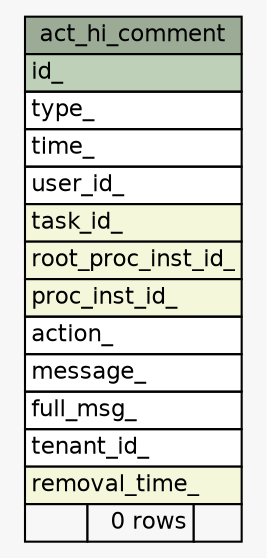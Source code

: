 // dot 2.43.0 on Linux 5.15.0-1023-azure
// SchemaSpy rev Unknown
digraph "act_hi_comment" {
  graph [
    rankdir="RL"
    bgcolor="#f7f7f7"
    nodesep="0.18"
    ranksep="0.46"
    fontname="Helvetica"
    fontsize="11"
  ];
  node [
    fontname="Helvetica"
    fontsize="11"
    shape="plaintext"
  ];
  edge [
    arrowsize="0.8"
  ];
  "act_hi_comment" [
    label=<
    <TABLE BORDER="0" CELLBORDER="1" CELLSPACING="0" BGCOLOR="#ffffff">
      <TR><TD COLSPAN="3" BGCOLOR="#9bab96" ALIGN="CENTER">act_hi_comment</TD></TR>
      <TR><TD PORT="id_" COLSPAN="3" BGCOLOR="#bed1b8" ALIGN="LEFT">id_</TD></TR>
      <TR><TD PORT="type_" COLSPAN="3" ALIGN="LEFT">type_</TD></TR>
      <TR><TD PORT="time_" COLSPAN="3" ALIGN="LEFT">time_</TD></TR>
      <TR><TD PORT="user_id_" COLSPAN="3" ALIGN="LEFT">user_id_</TD></TR>
      <TR><TD PORT="task_id_" COLSPAN="3" BGCOLOR="#f4f7da" ALIGN="LEFT">task_id_</TD></TR>
      <TR><TD PORT="root_proc_inst_id_" COLSPAN="3" BGCOLOR="#f4f7da" ALIGN="LEFT">root_proc_inst_id_</TD></TR>
      <TR><TD PORT="proc_inst_id_" COLSPAN="3" BGCOLOR="#f4f7da" ALIGN="LEFT">proc_inst_id_</TD></TR>
      <TR><TD PORT="action_" COLSPAN="3" ALIGN="LEFT">action_</TD></TR>
      <TR><TD PORT="message_" COLSPAN="3" ALIGN="LEFT">message_</TD></TR>
      <TR><TD PORT="full_msg_" COLSPAN="3" ALIGN="LEFT">full_msg_</TD></TR>
      <TR><TD PORT="tenant_id_" COLSPAN="3" ALIGN="LEFT">tenant_id_</TD></TR>
      <TR><TD PORT="removal_time_" COLSPAN="3" BGCOLOR="#f4f7da" ALIGN="LEFT">removal_time_</TD></TR>
      <TR><TD ALIGN="LEFT" BGCOLOR="#f7f7f7">  </TD><TD ALIGN="RIGHT" BGCOLOR="#f7f7f7">0 rows</TD><TD ALIGN="RIGHT" BGCOLOR="#f7f7f7">  </TD></TR>
    </TABLE>>
    URL="tables/act_hi_comment.html"
    tooltip="act_hi_comment"
  ];
}
